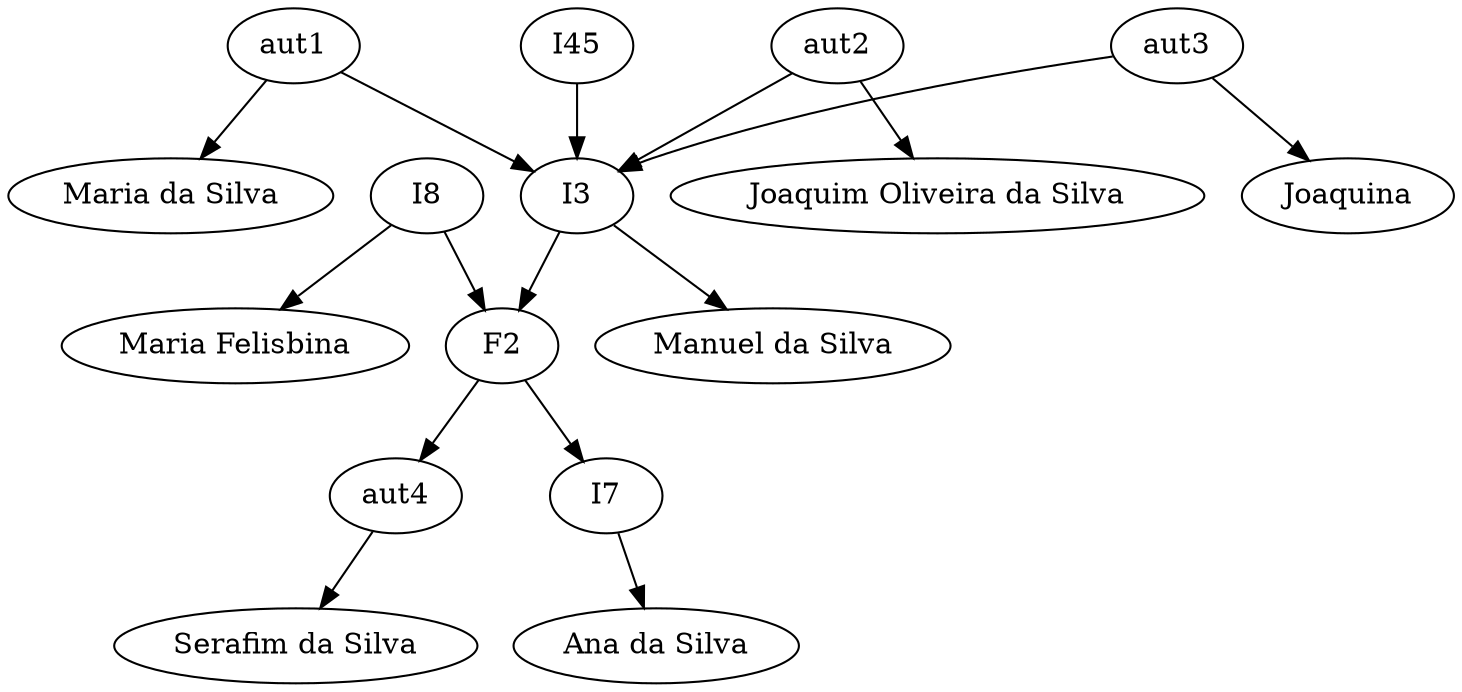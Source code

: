 digraph{
rankdir=UD
I3->"Manuel da Silva";
aut1->I3;
aut1->"Maria da Silva";
aut2->I3;
aut2->"Joaquim Oliveira da Silva";
aut3->I3;
aut3->"Joaquina";
I45->I3;
I3->F2;
I8->F2;
I8->"Maria Felisbina";
F2->aut4;
aut4->"Serafim da Silva";
I7->"Ana da Silva";
F2->I7;

}
